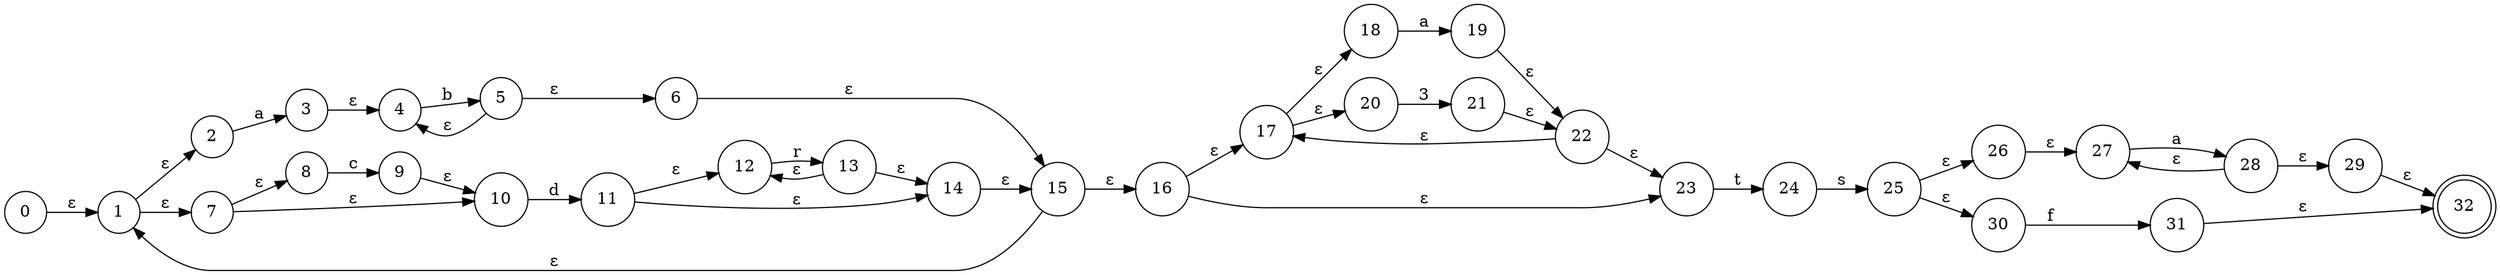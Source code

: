 digraph afd {
rankdir=LR;
node [shape=circle];
"0"->"1"[label="ε"]
"15"->"1"[label="ε"]
"1"->"2"[label="ε"]
"1"->"7"[label="ε"]
"2"->"3"[label="a"]
"3"->"4"[label="ε"]
"5"->"4"[label="ε"]
"4"->"5"[label="b"]
"5"->"6"[label="ε"]
"6"->"15"[label="ε"]
"7"->"8"[label="ε"]
"7"->"10"[label="ε"]
"8"->"9"[label="c"]
"9"->"10"[label="ε"]
"10"->"11"[label="d"]
"11"->"12"[label="ε"]
"11"->"14"[label="ε"]
"13"->"12"[label="ε"]
"12"->"13"[label="r"]
"13"->"14"[label="ε"]
"14"->"15"[label="ε"]
"15"->"16"[label="ε"]
"16"->"17"[label="ε"]
"16"->"23"[label="ε"]
"22"->"17"[label="ε"]
"17"->"18"[label="ε"]
"17"->"20"[label="ε"]
"18"->"19"[label="a"]
"19"->"22"[label="ε"]
"20"->"21"[label="3"]
"21"->"22"[label="ε"]
"22"->"23"[label="ε"]
"23"->"24"[label="t"]
"24"->"25"[label="s"]
"25"->"26"[label="ε"]
"25"->"30"[label="ε"]
"26"->"27"[label="ε"]
"28"->"27"[label="ε"]
"27"->"28"[label="a"]
"28"->"29"[label="ε"]
"29"->"32"[label="ε"]
"30"->"31"[label="f"]
"31"->"32"[label="ε"]
32[shape=doublecircle,label=32]
}